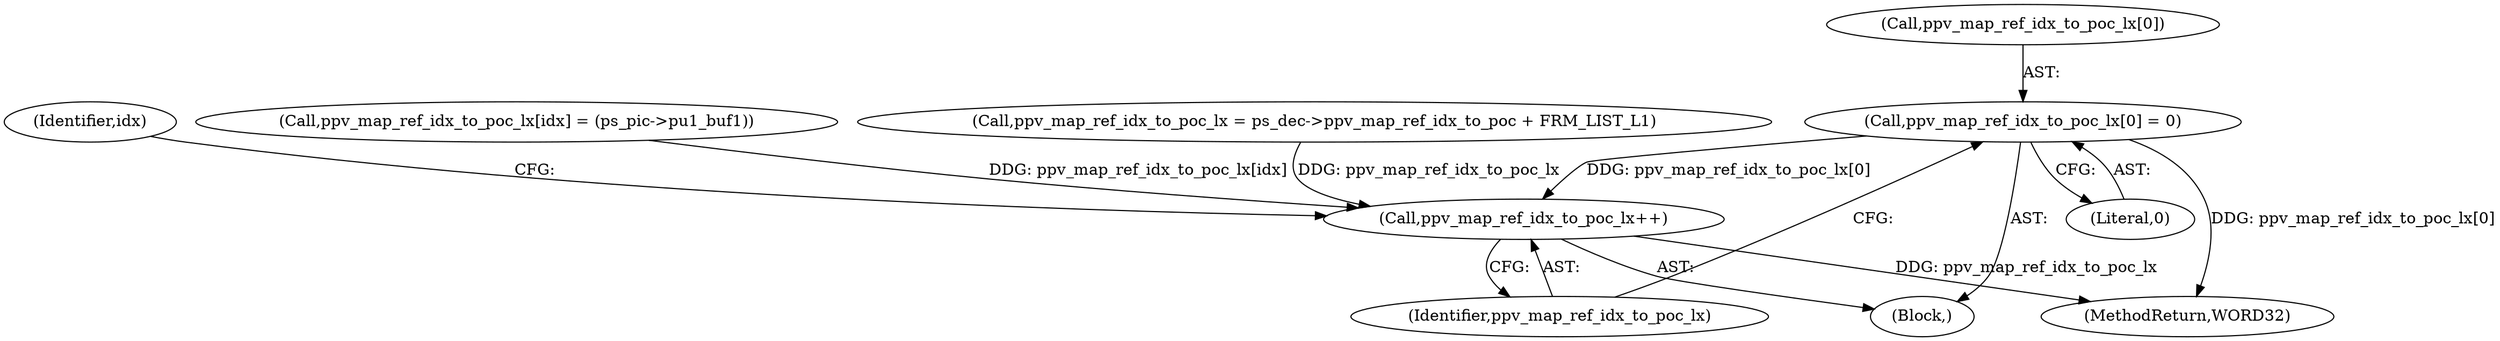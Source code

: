 digraph "0_Android_943323f1d9d3dd5c2634deb26cbe72343ca6b3db_0@array" {
"1000535" [label="(Call,ppv_map_ref_idx_to_poc_lx[0] = 0)"];
"1000540" [label="(Call,ppv_map_ref_idx_to_poc_lx++)"];
"1001224" [label="(MethodReturn,WORD32)"];
"1000536" [label="(Call,ppv_map_ref_idx_to_poc_lx[0])"];
"1000535" [label="(Call,ppv_map_ref_idx_to_poc_lx[0] = 0)"];
"1000478" [label="(Block,)"];
"1000521" [label="(Call,ppv_map_ref_idx_to_poc_lx[idx] = (ps_pic->pu1_buf1))"];
"1000528" [label="(Call,ppv_map_ref_idx_to_poc_lx = ps_dec->ppv_map_ref_idx_to_poc + FRM_LIST_L1)"];
"1000541" [label="(Identifier,ppv_map_ref_idx_to_poc_lx)"];
"1000540" [label="(Call,ppv_map_ref_idx_to_poc_lx++)"];
"1000544" [label="(Identifier,idx)"];
"1000539" [label="(Literal,0)"];
"1000535" -> "1000478"  [label="AST: "];
"1000535" -> "1000539"  [label="CFG: "];
"1000536" -> "1000535"  [label="AST: "];
"1000539" -> "1000535"  [label="AST: "];
"1000541" -> "1000535"  [label="CFG: "];
"1000535" -> "1001224"  [label="DDG: ppv_map_ref_idx_to_poc_lx[0]"];
"1000535" -> "1000540"  [label="DDG: ppv_map_ref_idx_to_poc_lx[0]"];
"1000540" -> "1000478"  [label="AST: "];
"1000540" -> "1000541"  [label="CFG: "];
"1000541" -> "1000540"  [label="AST: "];
"1000544" -> "1000540"  [label="CFG: "];
"1000540" -> "1001224"  [label="DDG: ppv_map_ref_idx_to_poc_lx"];
"1000521" -> "1000540"  [label="DDG: ppv_map_ref_idx_to_poc_lx[idx]"];
"1000528" -> "1000540"  [label="DDG: ppv_map_ref_idx_to_poc_lx"];
}
